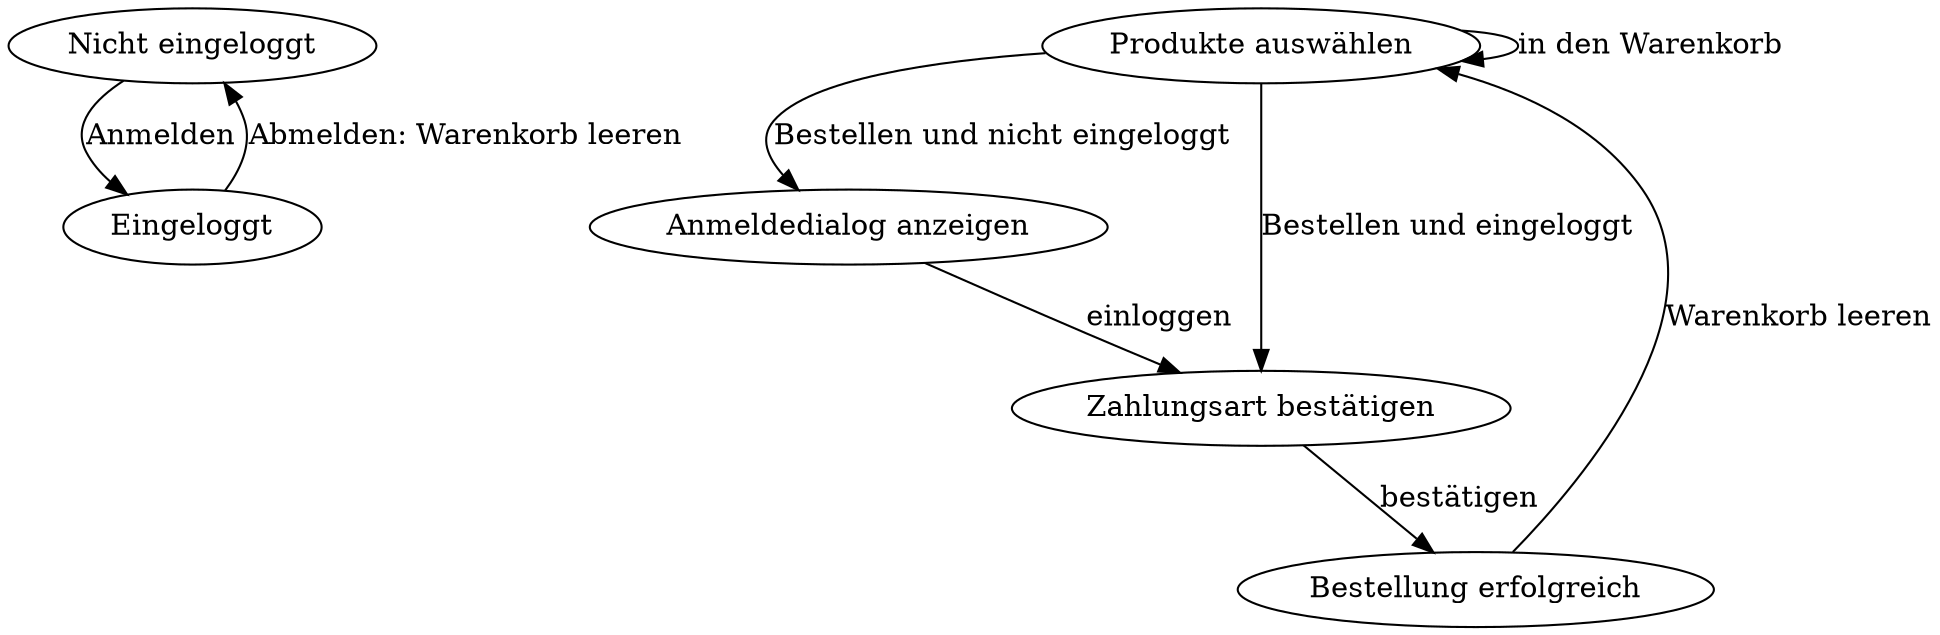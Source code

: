 digraph {
 NotLoggedIn[label="Nicht eingeloggt"];
 LoggedIn[label="Eingeloggt"];
 BrowseProducts[label="Produkte auswählen"];
 DisplayLoginPage[label="Anmeldedialog anzeigen"];
 ConfirmPaymentMethod[label="Zahlungsart bestätigen"];
 ShoppingSuccessful[label="Bestellung erfolgreich"];
 
 BrowseProducts->DisplayLoginPage[label="Bestellen und nicht eingeloggt"];
 BrowseProducts->BrowseProducts[label="in den Warenkorb"]
 BrowseProducts->ConfirmPaymentMethod[label="Bestellen und eingeloggt"]; 
 DisplayLoginPage->ConfirmPaymentMethod[label="einloggen"];
 ConfirmPaymentMethod->ShoppingSuccessful[label="bestätigen"];
 ShoppingSuccessful->BrowseProducts[label="Warenkorb leeren"];

 LoggedIn -> NotLoggedIn[label="Abmelden: Warenkorb leeren"];
 NotLoggedIn -> LoggedIn[label="Anmelden"]; 
}
